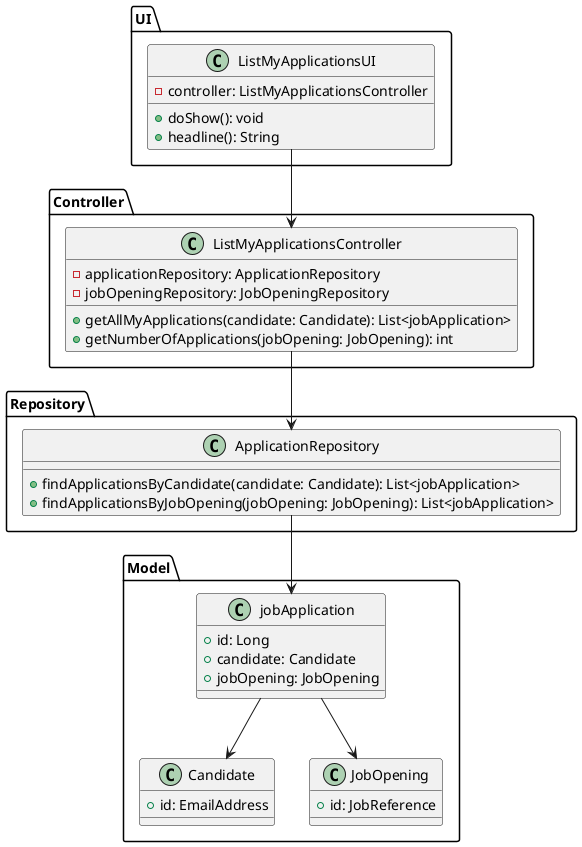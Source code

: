 @startuml ClassDiagram
package UI {
    class ListMyApplicationsUI {
        -controller: ListMyApplicationsController
        +doShow(): void
        +headline(): String
    }
}

package Controller {
    class ListMyApplicationsController {
        -applicationRepository: ApplicationRepository
        -jobOpeningRepository: JobOpeningRepository
        +getAllMyApplications(candidate: Candidate): List<jobApplication>
        +getNumberOfApplications(jobOpening: JobOpening): int
    }
}

package Repository {
    class ApplicationRepository {
        +findApplicationsByCandidate(candidate: Candidate): List<jobApplication>
        +findApplicationsByJobOpening(jobOpening: JobOpening): List<jobApplication>
    }
}

package Model {
    class jobApplication {
        +id: Long
        +candidate: Candidate
        +jobOpening: JobOpening
    }

    class Candidate {
        +id: EmailAddress
    }

    class JobOpening {
        +id: JobReference
    }
}

ListMyApplicationsUI --> ListMyApplicationsController
ListMyApplicationsController --> ApplicationRepository
ApplicationRepository --> jobApplication
jobApplication --> Candidate
jobApplication --> JobOpening
@enduml
